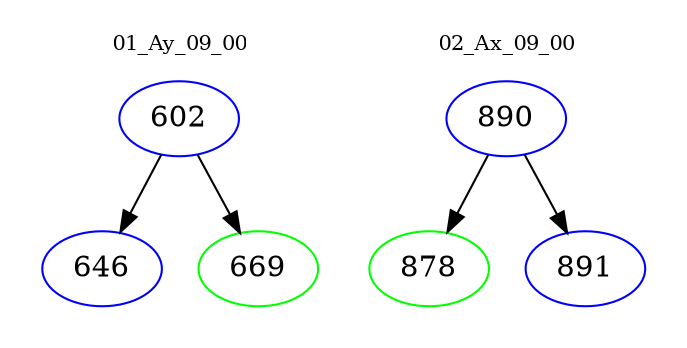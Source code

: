 digraph{
subgraph cluster_0 {
color = white
label = "01_Ay_09_00";
fontsize=10;
T0_602 [label="602", color="blue"]
T0_602 -> T0_646 [color="black"]
T0_646 [label="646", color="blue"]
T0_602 -> T0_669 [color="black"]
T0_669 [label="669", color="green"]
}
subgraph cluster_1 {
color = white
label = "02_Ax_09_00";
fontsize=10;
T1_890 [label="890", color="blue"]
T1_890 -> T1_878 [color="black"]
T1_878 [label="878", color="green"]
T1_890 -> T1_891 [color="black"]
T1_891 [label="891", color="blue"]
}
}
